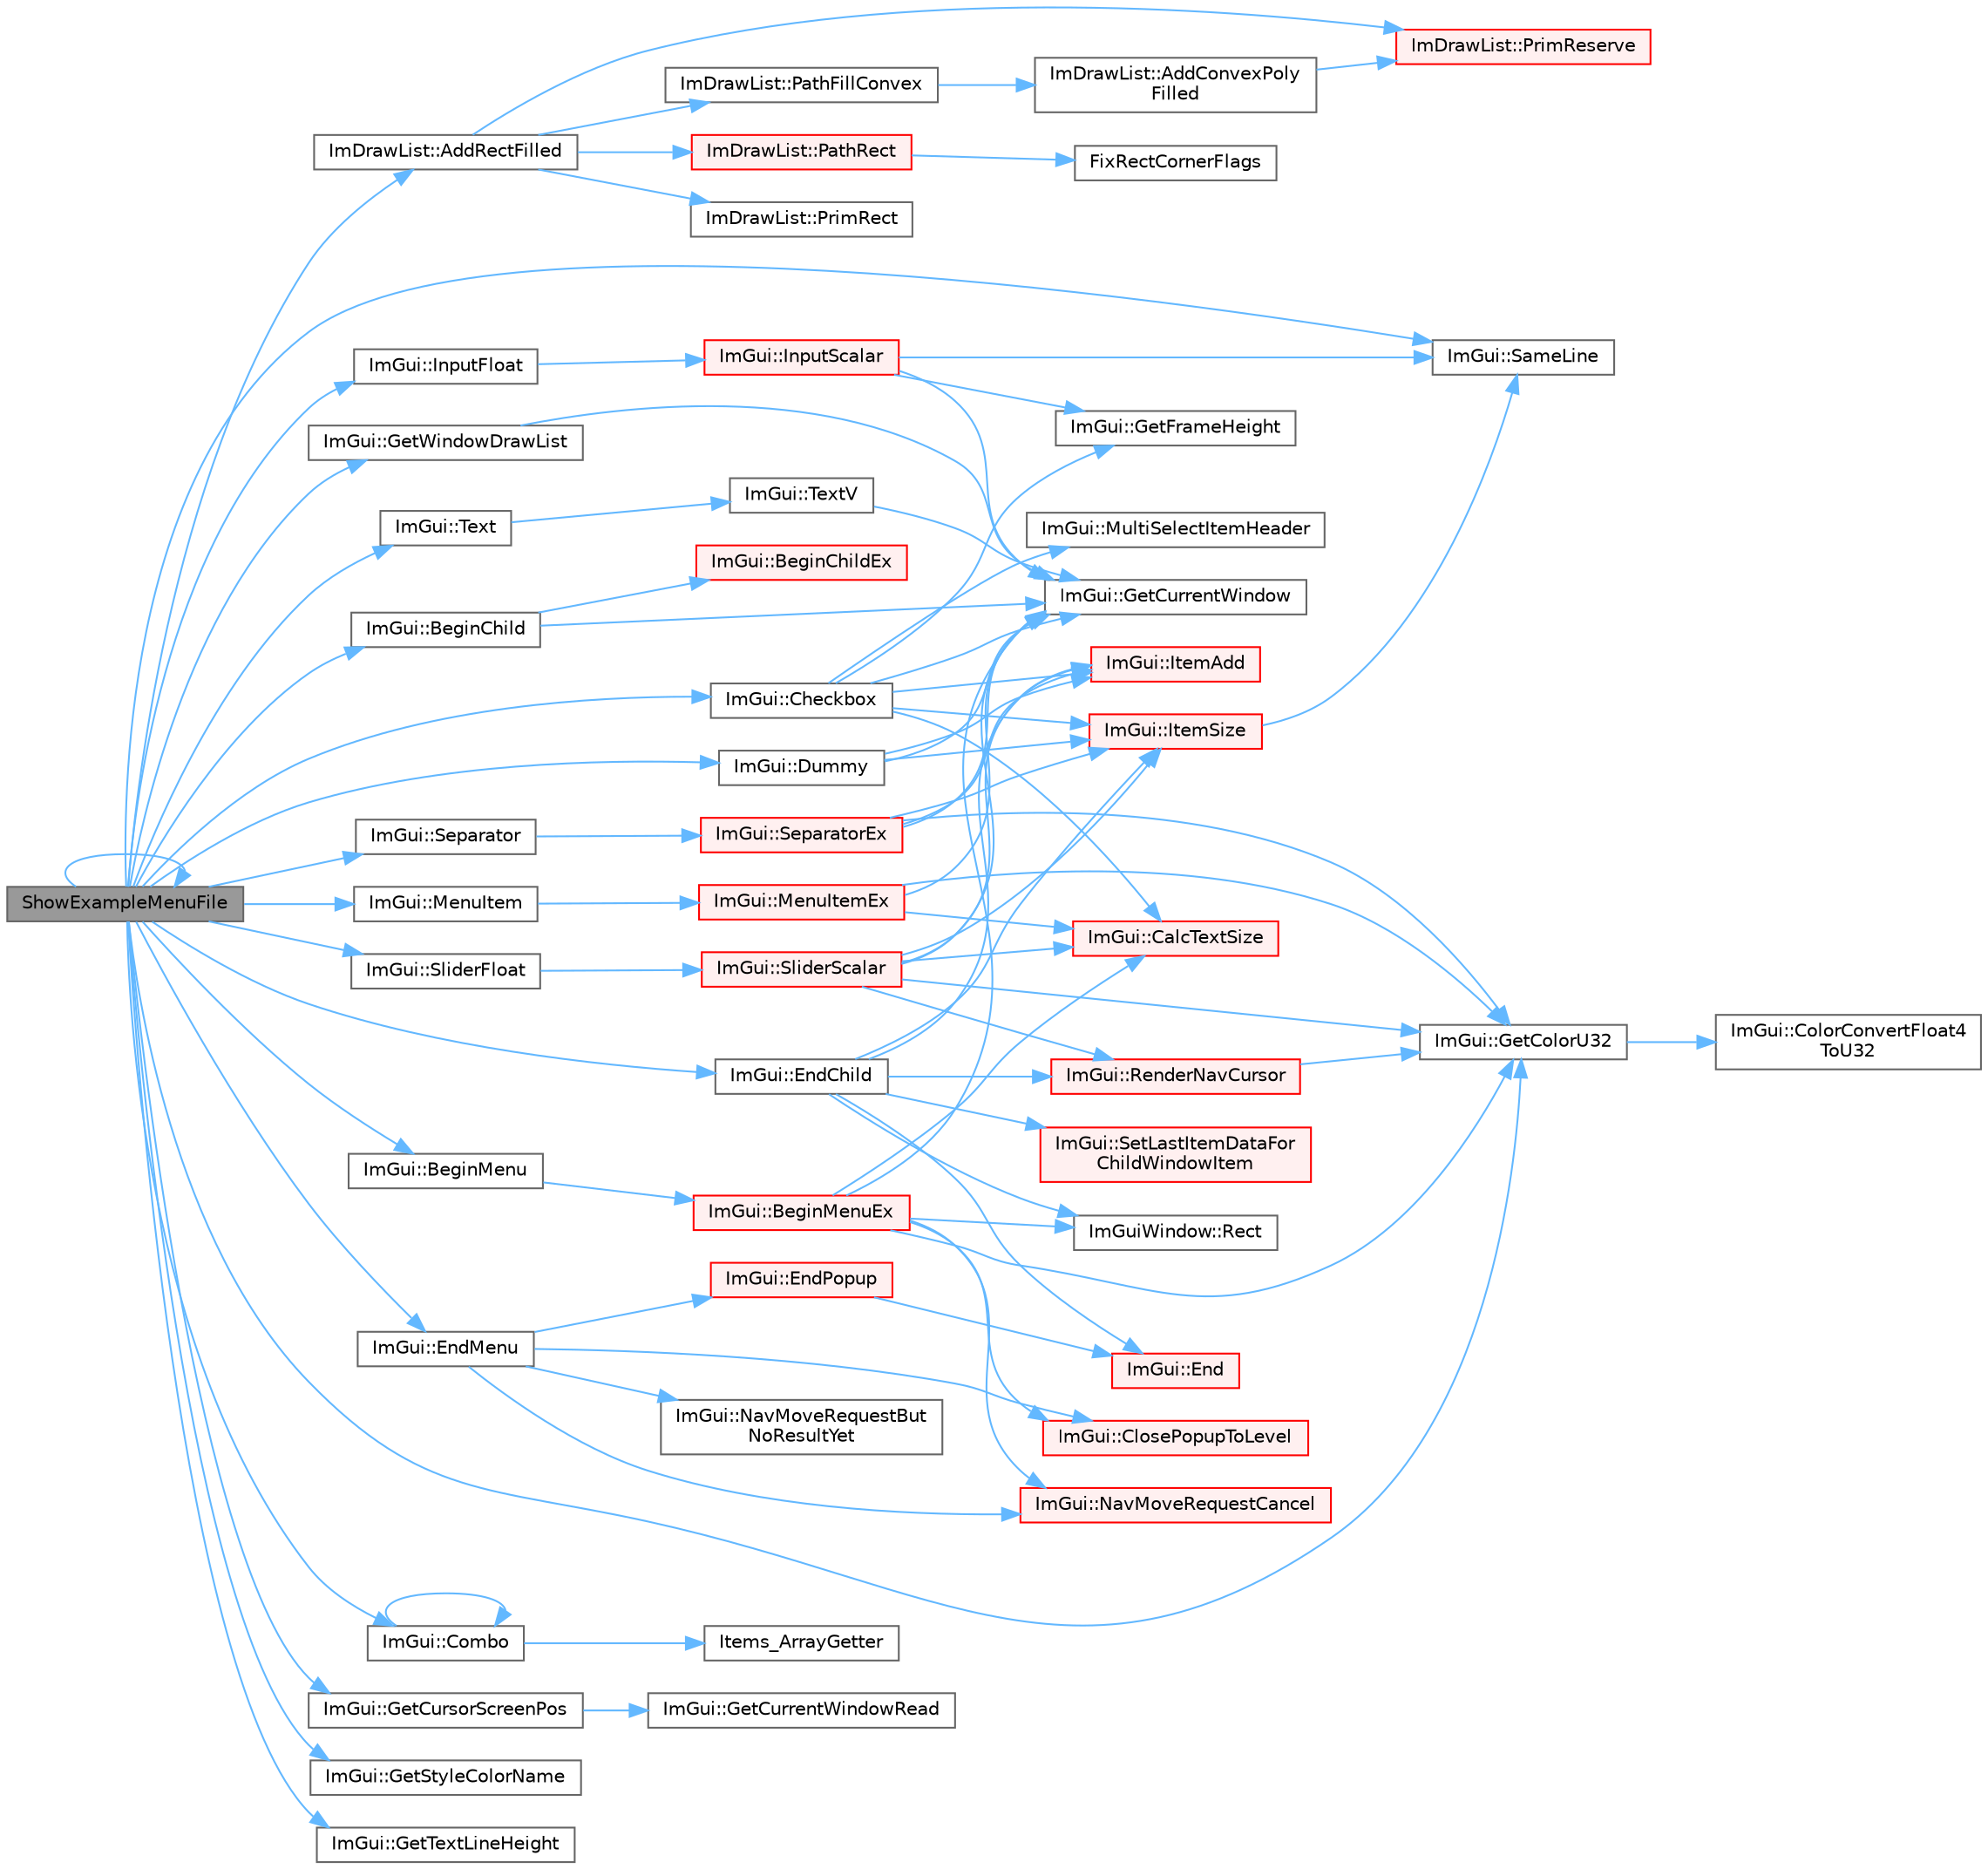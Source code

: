 digraph "ShowExampleMenuFile"
{
 // LATEX_PDF_SIZE
  bgcolor="transparent";
  edge [fontname=Helvetica,fontsize=10,labelfontname=Helvetica,labelfontsize=10];
  node [fontname=Helvetica,fontsize=10,shape=box,height=0.2,width=0.4];
  rankdir="LR";
  Node1 [id="Node000001",label="ShowExampleMenuFile",height=0.2,width=0.4,color="gray40", fillcolor="grey60", style="filled", fontcolor="black",tooltip=" "];
  Node1 -> Node2 [id="edge1_Node000001_Node000002",color="steelblue1",style="solid",tooltip=" "];
  Node2 [id="Node000002",label="ImDrawList::AddRectFilled",height=0.2,width=0.4,color="grey40", fillcolor="white", style="filled",URL="$struct_im_draw_list.html#a6b16ab764160b0251d2e7b3bd08c1ffc",tooltip=" "];
  Node2 -> Node3 [id="edge2_Node000002_Node000003",color="steelblue1",style="solid",tooltip=" "];
  Node3 [id="Node000003",label="ImDrawList::PathFillConvex",height=0.2,width=0.4,color="grey40", fillcolor="white", style="filled",URL="$struct_im_draw_list.html#aea9301cb99ebf4b27f5d3959017567c9",tooltip=" "];
  Node3 -> Node4 [id="edge3_Node000003_Node000004",color="steelblue1",style="solid",tooltip=" "];
  Node4 [id="Node000004",label="ImDrawList::AddConvexPoly\lFilled",height=0.2,width=0.4,color="grey40", fillcolor="white", style="filled",URL="$struct_im_draw_list.html#ad2accc0a74845b08bd0e6fae6183d6d0",tooltip=" "];
  Node4 -> Node5 [id="edge4_Node000004_Node000005",color="steelblue1",style="solid",tooltip=" "];
  Node5 [id="Node000005",label="ImDrawList::PrimReserve",height=0.2,width=0.4,color="red", fillcolor="#FFF0F0", style="filled",URL="$struct_im_draw_list.html#a879aa38dbfb0344e3e023d65c002c7d7",tooltip=" "];
  Node2 -> Node8 [id="edge5_Node000002_Node000008",color="steelblue1",style="solid",tooltip=" "];
  Node8 [id="Node000008",label="ImDrawList::PathRect",height=0.2,width=0.4,color="red", fillcolor="#FFF0F0", style="filled",URL="$struct_im_draw_list.html#a2251eb264ed8b17a253c409787375053",tooltip=" "];
  Node8 -> Node9 [id="edge6_Node000008_Node000009",color="steelblue1",style="solid",tooltip=" "];
  Node9 [id="Node000009",label="FixRectCornerFlags",height=0.2,width=0.4,color="grey40", fillcolor="white", style="filled",URL="$imgui__draw_8cpp.html#abc26563004ba48126f2e8b70ea0067af",tooltip=" "];
  Node2 -> Node17 [id="edge7_Node000002_Node000017",color="steelblue1",style="solid",tooltip=" "];
  Node17 [id="Node000017",label="ImDrawList::PrimRect",height=0.2,width=0.4,color="grey40", fillcolor="white", style="filled",URL="$struct_im_draw_list.html#ae2be093563f1d20b8190b7c423113925",tooltip=" "];
  Node2 -> Node5 [id="edge8_Node000002_Node000005",color="steelblue1",style="solid",tooltip=" "];
  Node1 -> Node18 [id="edge9_Node000001_Node000018",color="steelblue1",style="solid",tooltip=" "];
  Node18 [id="Node000018",label="ImGui::BeginChild",height=0.2,width=0.4,color="grey40", fillcolor="white", style="filled",URL="$namespace_im_gui.html#aebac8b07ee9ea0e452c98813a3e907c3",tooltip=" "];
  Node18 -> Node19 [id="edge10_Node000018_Node000019",color="steelblue1",style="solid",tooltip=" "];
  Node19 [id="Node000019",label="ImGui::BeginChildEx",height=0.2,width=0.4,color="red", fillcolor="#FFF0F0", style="filled",URL="$namespace_im_gui.html#ac36ecce0443f0b45a48484d85f653ae2",tooltip=" "];
  Node18 -> Node102 [id="edge11_Node000018_Node000102",color="steelblue1",style="solid",tooltip=" "];
  Node102 [id="Node000102",label="ImGui::GetCurrentWindow",height=0.2,width=0.4,color="grey40", fillcolor="white", style="filled",URL="$namespace_im_gui.html#ac452417b5004ca16a814a72cff153526",tooltip=" "];
  Node1 -> Node522 [id="edge12_Node000001_Node000522",color="steelblue1",style="solid",tooltip=" "];
  Node522 [id="Node000522",label="ImGui::BeginMenu",height=0.2,width=0.4,color="grey40", fillcolor="white", style="filled",URL="$namespace_im_gui.html#a1e55711a21f97d5dff919d697d3a7201",tooltip=" "];
  Node522 -> Node523 [id="edge13_Node000522_Node000523",color="steelblue1",style="solid",tooltip=" "];
  Node523 [id="Node000523",label="ImGui::BeginMenuEx",height=0.2,width=0.4,color="red", fillcolor="#FFF0F0", style="filled",URL="$namespace_im_gui.html#a8dc671f87ed281b6445ce6ae4ab25183",tooltip=" "];
  Node523 -> Node142 [id="edge14_Node000523_Node000142",color="steelblue1",style="solid",tooltip=" "];
  Node142 [id="Node000142",label="ImGui::CalcTextSize",height=0.2,width=0.4,color="red", fillcolor="#FFF0F0", style="filled",URL="$namespace_im_gui.html#a848b9db6cc4a186751c0ecebcaadc33b",tooltip=" "];
  Node523 -> Node56 [id="edge15_Node000523_Node000056",color="steelblue1",style="solid",tooltip=" "];
  Node56 [id="Node000056",label="ImGui::ClosePopupToLevel",height=0.2,width=0.4,color="red", fillcolor="#FFF0F0", style="filled",URL="$namespace_im_gui.html#a0be705dc533a62387dc39ec5c276d2a0",tooltip=" "];
  Node523 -> Node103 [id="edge16_Node000523_Node000103",color="steelblue1",style="solid",tooltip=" "];
  Node103 [id="Node000103",label="ImGui::GetColorU32",height=0.2,width=0.4,color="grey40", fillcolor="white", style="filled",URL="$namespace_im_gui.html#a0de2d9bd347d9866511eb8d014e62556",tooltip=" "];
  Node103 -> Node104 [id="edge17_Node000103_Node000104",color="steelblue1",style="solid",tooltip=" "];
  Node104 [id="Node000104",label="ImGui::ColorConvertFloat4\lToU32",height=0.2,width=0.4,color="grey40", fillcolor="white", style="filled",URL="$namespace_im_gui.html#abe2691de0b1a71c774ab24cc91564a94",tooltip=" "];
  Node523 -> Node102 [id="edge18_Node000523_Node000102",color="steelblue1",style="solid",tooltip=" "];
  Node523 -> Node178 [id="edge19_Node000523_Node000178",color="steelblue1",style="solid",tooltip=" "];
  Node178 [id="Node000178",label="ImGui::NavMoveRequestCancel",height=0.2,width=0.4,color="red", fillcolor="#FFF0F0", style="filled",URL="$namespace_im_gui.html#a43326bb080d9fa80327ed81d864d8b8d",tooltip=" "];
  Node523 -> Node300 [id="edge20_Node000523_Node000300",color="steelblue1",style="solid",tooltip=" "];
  Node300 [id="Node000300",label="ImGuiWindow::Rect",height=0.2,width=0.4,color="grey40", fillcolor="white", style="filled",URL="$struct_im_gui_window.html#a147da28bf5d167cbe0a363c4a578dea1",tooltip=" "];
  Node1 -> Node530 [id="edge21_Node000001_Node000530",color="steelblue1",style="solid",tooltip=" "];
  Node530 [id="Node000530",label="ImGui::Checkbox",height=0.2,width=0.4,color="grey40", fillcolor="white", style="filled",URL="$namespace_im_gui.html#a57d73c1d0ef807fef734d91024092027",tooltip=" "];
  Node530 -> Node142 [id="edge22_Node000530_Node000142",color="steelblue1",style="solid",tooltip=" "];
  Node530 -> Node102 [id="edge23_Node000530_Node000102",color="steelblue1",style="solid",tooltip=" "];
  Node530 -> Node224 [id="edge24_Node000530_Node000224",color="steelblue1",style="solid",tooltip=" "];
  Node224 [id="Node000224",label="ImGui::GetFrameHeight",height=0.2,width=0.4,color="grey40", fillcolor="white", style="filled",URL="$namespace_im_gui.html#ae560f17cf3262017cee888d1eb77f294",tooltip=" "];
  Node530 -> Node125 [id="edge25_Node000530_Node000125",color="steelblue1",style="solid",tooltip=" "];
  Node125 [id="Node000125",label="ImGui::ItemAdd",height=0.2,width=0.4,color="red", fillcolor="#FFF0F0", style="filled",URL="$namespace_im_gui.html#a0c2ccafc8d403c02a6590ac21157b9ac",tooltip=" "];
  Node530 -> Node173 [id="edge26_Node000530_Node000173",color="steelblue1",style="solid",tooltip=" "];
  Node173 [id="Node000173",label="ImGui::ItemSize",height=0.2,width=0.4,color="red", fillcolor="#FFF0F0", style="filled",URL="$namespace_im_gui.html#a4b5818a652d943ea54e0cec9fb3943d7",tooltip=" "];
  Node173 -> Node174 [id="edge27_Node000173_Node000174",color="steelblue1",style="solid",tooltip=" "];
  Node174 [id="Node000174",label="ImGui::SameLine",height=0.2,width=0.4,color="grey40", fillcolor="white", style="filled",URL="$namespace_im_gui.html#addd433eb3aae59119e341e80db474f66",tooltip=" "];
  Node530 -> Node287 [id="edge28_Node000530_Node000287",color="steelblue1",style="solid",tooltip=" "];
  Node287 [id="Node000287",label="ImGui::MultiSelectItemHeader",height=0.2,width=0.4,color="grey40", fillcolor="white", style="filled",URL="$namespace_im_gui.html#a42a98da805c3612b26b829e0567fdc0f",tooltip=" "];
  Node1 -> Node531 [id="edge29_Node000001_Node000531",color="steelblue1",style="solid",tooltip=" "];
  Node531 [id="Node000531",label="ImGui::Combo",height=0.2,width=0.4,color="grey40", fillcolor="white", style="filled",URL="$namespace_im_gui.html#aa2979368da5b9e98d368449b36d166b2",tooltip=" "];
  Node531 -> Node531 [id="edge30_Node000531_Node000531",color="steelblue1",style="solid",tooltip=" "];
  Node531 -> Node532 [id="edge31_Node000531_Node000532",color="steelblue1",style="solid",tooltip=" "];
  Node532 [id="Node000532",label="Items_ArrayGetter",height=0.2,width=0.4,color="grey40", fillcolor="white", style="filled",URL="$imgui__widgets_8cpp.html#ad8f314afb60770d322bd454ec21e6c15",tooltip=" "];
  Node1 -> Node533 [id="edge32_Node000001_Node000533",color="steelblue1",style="solid",tooltip=" "];
  Node533 [id="Node000533",label="ImGui::Dummy",height=0.2,width=0.4,color="grey40", fillcolor="white", style="filled",URL="$namespace_im_gui.html#a8b0fb07113251301ff897b8578a53f34",tooltip=" "];
  Node533 -> Node102 [id="edge33_Node000533_Node000102",color="steelblue1",style="solid",tooltip=" "];
  Node533 -> Node125 [id="edge34_Node000533_Node000125",color="steelblue1",style="solid",tooltip=" "];
  Node533 -> Node173 [id="edge35_Node000533_Node000173",color="steelblue1",style="solid",tooltip=" "];
  Node1 -> Node299 [id="edge36_Node000001_Node000299",color="steelblue1",style="solid",tooltip=" "];
  Node299 [id="Node000299",label="ImGui::EndChild",height=0.2,width=0.4,color="grey40", fillcolor="white", style="filled",URL="$namespace_im_gui.html#af8de559a88c1442d6df8c1b04c86e997",tooltip=" "];
  Node299 -> Node99 [id="edge37_Node000299_Node000099",color="steelblue1",style="solid",tooltip=" "];
  Node99 [id="Node000099",label="ImGui::End",height=0.2,width=0.4,color="red", fillcolor="#FFF0F0", style="filled",URL="$namespace_im_gui.html#a5479d93794a004c67ceb6d13f37c8254",tooltip=" "];
  Node299 -> Node125 [id="edge38_Node000299_Node000125",color="steelblue1",style="solid",tooltip=" "];
  Node299 -> Node173 [id="edge39_Node000299_Node000173",color="steelblue1",style="solid",tooltip=" "];
  Node299 -> Node300 [id="edge40_Node000299_Node000300",color="steelblue1",style="solid",tooltip=" "];
  Node299 -> Node228 [id="edge41_Node000299_Node000228",color="steelblue1",style="solid",tooltip=" "];
  Node228 [id="Node000228",label="ImGui::RenderNavCursor",height=0.2,width=0.4,color="red", fillcolor="#FFF0F0", style="filled",URL="$namespace_im_gui.html#a2722dcfe26c7f6e8cd522102ef5b7df2",tooltip=" "];
  Node228 -> Node103 [id="edge42_Node000228_Node000103",color="steelblue1",style="solid",tooltip=" "];
  Node299 -> Node301 [id="edge43_Node000299_Node000301",color="steelblue1",style="solid",tooltip=" "];
  Node301 [id="Node000301",label="ImGui::SetLastItemDataFor\lChildWindowItem",height=0.2,width=0.4,color="red", fillcolor="#FFF0F0", style="filled",URL="$namespace_im_gui.html#a7985325468909a376a84128c5f968372",tooltip=" "];
  Node1 -> Node534 [id="edge44_Node000001_Node000534",color="steelblue1",style="solid",tooltip=" "];
  Node534 [id="Node000534",label="ImGui::EndMenu",height=0.2,width=0.4,color="grey40", fillcolor="white", style="filled",URL="$namespace_im_gui.html#a1448a5a4e8c431c15f991e9255c0df95",tooltip=" "];
  Node534 -> Node56 [id="edge45_Node000534_Node000056",color="steelblue1",style="solid",tooltip=" "];
  Node534 -> Node246 [id="edge46_Node000534_Node000246",color="steelblue1",style="solid",tooltip=" "];
  Node246 [id="Node000246",label="ImGui::EndPopup",height=0.2,width=0.4,color="red", fillcolor="#FFF0F0", style="filled",URL="$namespace_im_gui.html#aa6a9b5696f2ea7eed7683425fc77b8f2",tooltip=" "];
  Node246 -> Node99 [id="edge47_Node000246_Node000099",color="steelblue1",style="solid",tooltip=" "];
  Node534 -> Node176 [id="edge48_Node000534_Node000176",color="steelblue1",style="solid",tooltip=" "];
  Node176 [id="Node000176",label="ImGui::NavMoveRequestBut\lNoResultYet",height=0.2,width=0.4,color="grey40", fillcolor="white", style="filled",URL="$namespace_im_gui.html#a3fab98556d11690efd4f7f2fde94968e",tooltip=" "];
  Node534 -> Node178 [id="edge49_Node000534_Node000178",color="steelblue1",style="solid",tooltip=" "];
  Node1 -> Node103 [id="edge50_Node000001_Node000103",color="steelblue1",style="solid",tooltip=" "];
  Node1 -> Node535 [id="edge51_Node000001_Node000535",color="steelblue1",style="solid",tooltip=" "];
  Node535 [id="Node000535",label="ImGui::GetCursorScreenPos",height=0.2,width=0.4,color="grey40", fillcolor="white", style="filled",URL="$namespace_im_gui.html#adb0db3c1ee36f5085f35890a4229ae75",tooltip=" "];
  Node535 -> Node117 [id="edge52_Node000535_Node000117",color="steelblue1",style="solid",tooltip=" "];
  Node117 [id="Node000117",label="ImGui::GetCurrentWindowRead",height=0.2,width=0.4,color="grey40", fillcolor="white", style="filled",URL="$namespace_im_gui.html#a055af7d6b7b4ae977a9c3c25a98e0d2f",tooltip=" "];
  Node1 -> Node536 [id="edge53_Node000001_Node000536",color="steelblue1",style="solid",tooltip=" "];
  Node536 [id="Node000536",label="ImGui::GetStyleColorName",height=0.2,width=0.4,color="grey40", fillcolor="white", style="filled",URL="$namespace_im_gui.html#a265d7614c4c0b92ba6dd43946a3293e0",tooltip=" "];
  Node1 -> Node537 [id="edge54_Node000001_Node000537",color="steelblue1",style="solid",tooltip=" "];
  Node537 [id="Node000537",label="ImGui::GetTextLineHeight",height=0.2,width=0.4,color="grey40", fillcolor="white", style="filled",URL="$namespace_im_gui.html#aaba5637199d31ea23d4d143b30a44aff",tooltip=" "];
  Node1 -> Node538 [id="edge55_Node000001_Node000538",color="steelblue1",style="solid",tooltip=" "];
  Node538 [id="Node000538",label="ImGui::GetWindowDrawList",height=0.2,width=0.4,color="grey40", fillcolor="white", style="filled",URL="$namespace_im_gui.html#aa100c22a9feafe843fa12c66590cbda0",tooltip=" "];
  Node538 -> Node102 [id="edge56_Node000538_Node000102",color="steelblue1",style="solid",tooltip=" "];
  Node1 -> Node539 [id="edge57_Node000001_Node000539",color="steelblue1",style="solid",tooltip=" "];
  Node539 [id="Node000539",label="ImGui::InputFloat",height=0.2,width=0.4,color="grey40", fillcolor="white", style="filled",URL="$namespace_im_gui.html#a36b86c9d7226f18c316400c83a904454",tooltip=" "];
  Node539 -> Node540 [id="edge58_Node000539_Node000540",color="steelblue1",style="solid",tooltip=" "];
  Node540 [id="Node000540",label="ImGui::InputScalar",height=0.2,width=0.4,color="red", fillcolor="#FFF0F0", style="filled",URL="$namespace_im_gui.html#afdb54540b7480872fbb746f64344b374",tooltip=" "];
  Node540 -> Node102 [id="edge59_Node000540_Node000102",color="steelblue1",style="solid",tooltip=" "];
  Node540 -> Node224 [id="edge60_Node000540_Node000224",color="steelblue1",style="solid",tooltip=" "];
  Node540 -> Node174 [id="edge61_Node000540_Node000174",color="steelblue1",style="solid",tooltip=" "];
  Node1 -> Node332 [id="edge62_Node000001_Node000332",color="steelblue1",style="solid",tooltip=" "];
  Node332 [id="Node000332",label="ImGui::MenuItem",height=0.2,width=0.4,color="grey40", fillcolor="white", style="filled",URL="$namespace_im_gui.html#aa1bae511ca47478998693a9d8c84f2e6",tooltip=" "];
  Node332 -> Node333 [id="edge63_Node000332_Node000333",color="steelblue1",style="solid",tooltip=" "];
  Node333 [id="Node000333",label="ImGui::MenuItemEx",height=0.2,width=0.4,color="red", fillcolor="#FFF0F0", style="filled",URL="$namespace_im_gui.html#ab5e6e4c78805615fb4d26d4918031f9c",tooltip=" "];
  Node333 -> Node142 [id="edge64_Node000333_Node000142",color="steelblue1",style="solid",tooltip=" "];
  Node333 -> Node103 [id="edge65_Node000333_Node000103",color="steelblue1",style="solid",tooltip=" "];
  Node333 -> Node102 [id="edge66_Node000333_Node000102",color="steelblue1",style="solid",tooltip=" "];
  Node1 -> Node174 [id="edge67_Node000001_Node000174",color="steelblue1",style="solid",tooltip=" "];
  Node1 -> Node336 [id="edge68_Node000001_Node000336",color="steelblue1",style="solid",tooltip=" "];
  Node336 [id="Node000336",label="ImGui::Separator",height=0.2,width=0.4,color="grey40", fillcolor="white", style="filled",URL="$namespace_im_gui.html#a191123597a5084d003c8beac7eeb029e",tooltip=" "];
  Node336 -> Node337 [id="edge69_Node000336_Node000337",color="steelblue1",style="solid",tooltip=" "];
  Node337 [id="Node000337",label="ImGui::SeparatorEx",height=0.2,width=0.4,color="red", fillcolor="#FFF0F0", style="filled",URL="$namespace_im_gui.html#acd77978447d71b3113ad084dfde1fe18",tooltip=" "];
  Node337 -> Node103 [id="edge70_Node000337_Node000103",color="steelblue1",style="solid",tooltip=" "];
  Node337 -> Node102 [id="edge71_Node000337_Node000102",color="steelblue1",style="solid",tooltip=" "];
  Node337 -> Node125 [id="edge72_Node000337_Node000125",color="steelblue1",style="solid",tooltip=" "];
  Node337 -> Node173 [id="edge73_Node000337_Node000173",color="steelblue1",style="solid",tooltip=" "];
  Node1 -> Node1 [id="edge74_Node000001_Node000001",color="steelblue1",style="solid",tooltip=" "];
  Node1 -> Node581 [id="edge75_Node000001_Node000581",color="steelblue1",style="solid",tooltip=" "];
  Node581 [id="Node000581",label="ImGui::SliderFloat",height=0.2,width=0.4,color="grey40", fillcolor="white", style="filled",URL="$namespace_im_gui.html#a864f761801792a0cc5ce3408f3392cfc",tooltip=" "];
  Node581 -> Node582 [id="edge76_Node000581_Node000582",color="steelblue1",style="solid",tooltip=" "];
  Node582 [id="Node000582",label="ImGui::SliderScalar",height=0.2,width=0.4,color="red", fillcolor="#FFF0F0", style="filled",URL="$namespace_im_gui.html#afdd7faa9a69f75b8d674cdc207441bea",tooltip=" "];
  Node582 -> Node142 [id="edge77_Node000582_Node000142",color="steelblue1",style="solid",tooltip=" "];
  Node582 -> Node103 [id="edge78_Node000582_Node000103",color="steelblue1",style="solid",tooltip=" "];
  Node582 -> Node102 [id="edge79_Node000582_Node000102",color="steelblue1",style="solid",tooltip=" "];
  Node582 -> Node125 [id="edge80_Node000582_Node000125",color="steelblue1",style="solid",tooltip=" "];
  Node582 -> Node173 [id="edge81_Node000582_Node000173",color="steelblue1",style="solid",tooltip=" "];
  Node582 -> Node228 [id="edge82_Node000582_Node000228",color="steelblue1",style="solid",tooltip=" "];
  Node1 -> Node594 [id="edge83_Node000001_Node000594",color="steelblue1",style="solid",tooltip=" "];
  Node594 [id="Node000594",label="ImGui::Text",height=0.2,width=0.4,color="grey40", fillcolor="white", style="filled",URL="$namespace_im_gui.html#a9e7b83611fe441d54fad2effb4bf4965",tooltip=" "];
  Node594 -> Node366 [id="edge84_Node000594_Node000366",color="steelblue1",style="solid",tooltip=" "];
  Node366 [id="Node000366",label="ImGui::TextV",height=0.2,width=0.4,color="grey40", fillcolor="white", style="filled",URL="$namespace_im_gui.html#a10a0d6362178c2f743092f21e1b6cd20",tooltip=" "];
  Node366 -> Node102 [id="edge85_Node000366_Node000102",color="steelblue1",style="solid",tooltip=" "];
}
